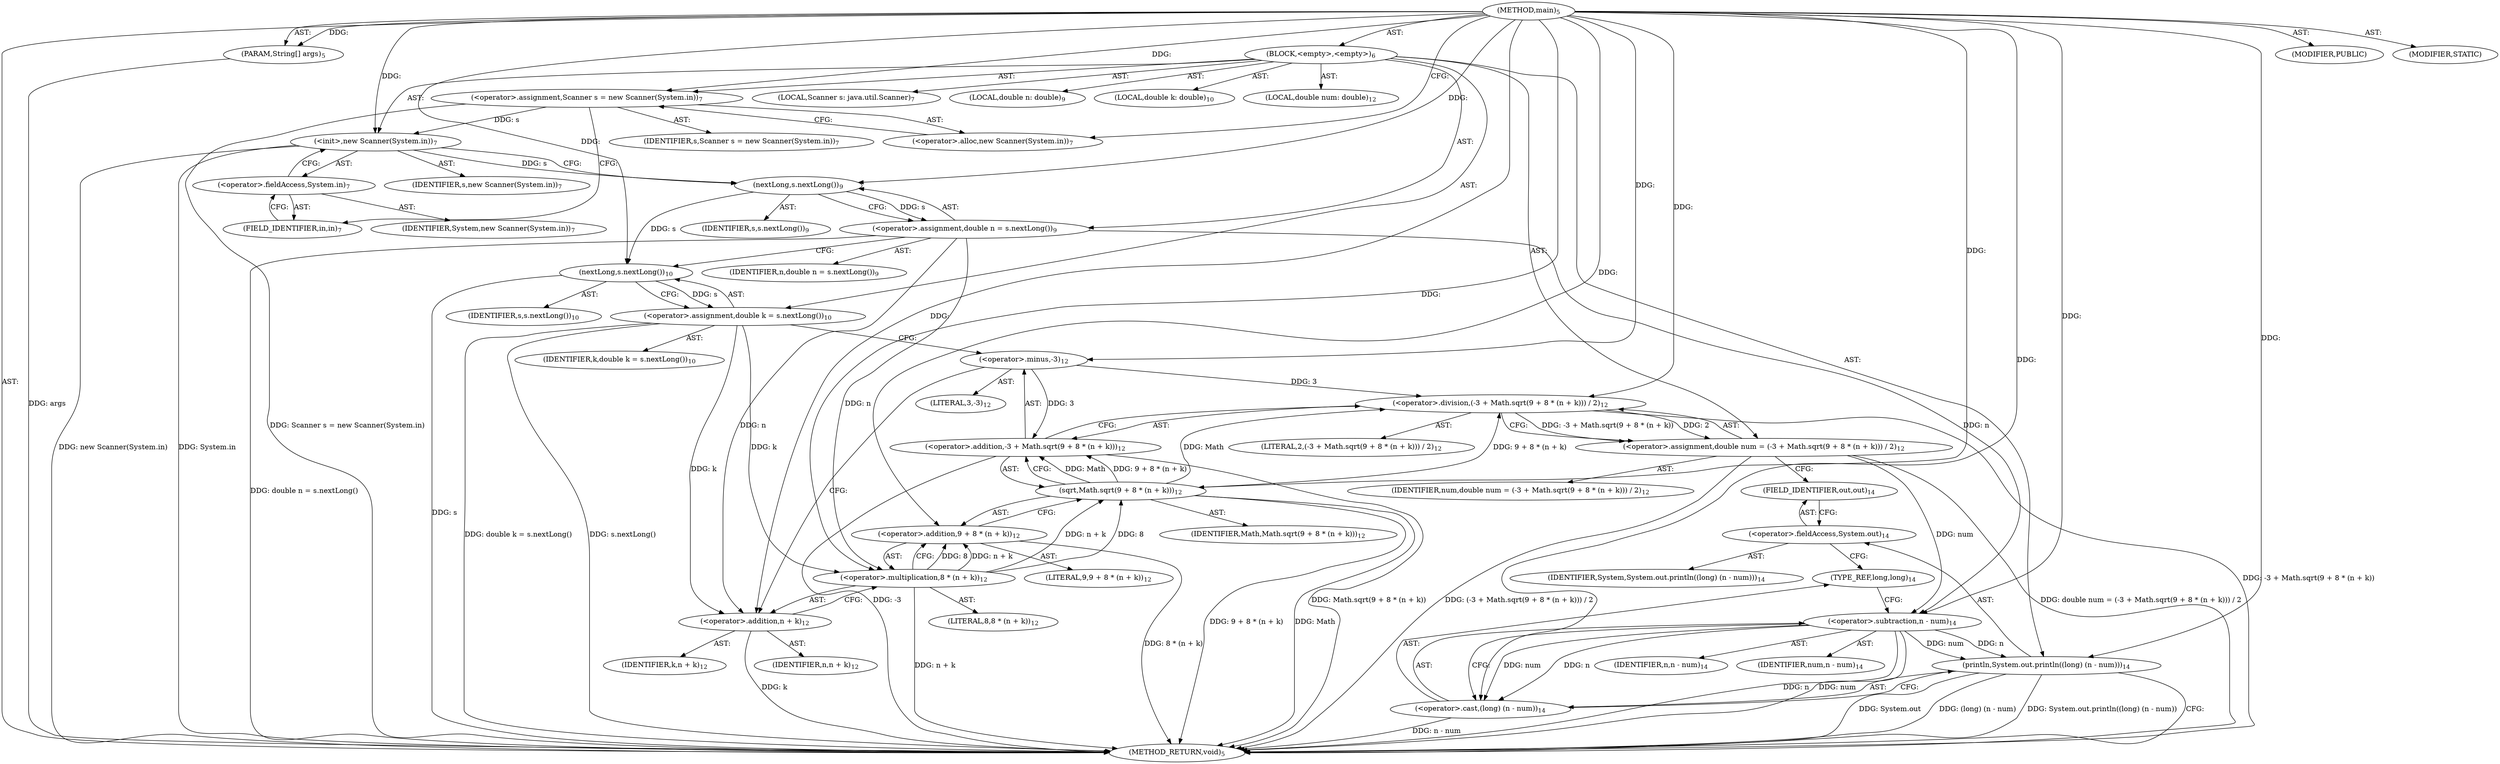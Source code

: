 digraph "main" {  
"19" [label = <(METHOD,main)<SUB>5</SUB>> ]
"20" [label = <(PARAM,String[] args)<SUB>5</SUB>> ]
"21" [label = <(BLOCK,&lt;empty&gt;,&lt;empty&gt;)<SUB>6</SUB>> ]
"4" [label = <(LOCAL,Scanner s: java.util.Scanner)<SUB>7</SUB>> ]
"22" [label = <(&lt;operator&gt;.assignment,Scanner s = new Scanner(System.in))<SUB>7</SUB>> ]
"23" [label = <(IDENTIFIER,s,Scanner s = new Scanner(System.in))<SUB>7</SUB>> ]
"24" [label = <(&lt;operator&gt;.alloc,new Scanner(System.in))<SUB>7</SUB>> ]
"25" [label = <(&lt;init&gt;,new Scanner(System.in))<SUB>7</SUB>> ]
"3" [label = <(IDENTIFIER,s,new Scanner(System.in))<SUB>7</SUB>> ]
"26" [label = <(&lt;operator&gt;.fieldAccess,System.in)<SUB>7</SUB>> ]
"27" [label = <(IDENTIFIER,System,new Scanner(System.in))<SUB>7</SUB>> ]
"28" [label = <(FIELD_IDENTIFIER,in,in)<SUB>7</SUB>> ]
"29" [label = <(LOCAL,double n: double)<SUB>9</SUB>> ]
"30" [label = <(&lt;operator&gt;.assignment,double n = s.nextLong())<SUB>9</SUB>> ]
"31" [label = <(IDENTIFIER,n,double n = s.nextLong())<SUB>9</SUB>> ]
"32" [label = <(nextLong,s.nextLong())<SUB>9</SUB>> ]
"33" [label = <(IDENTIFIER,s,s.nextLong())<SUB>9</SUB>> ]
"34" [label = <(LOCAL,double k: double)<SUB>10</SUB>> ]
"35" [label = <(&lt;operator&gt;.assignment,double k = s.nextLong())<SUB>10</SUB>> ]
"36" [label = <(IDENTIFIER,k,double k = s.nextLong())<SUB>10</SUB>> ]
"37" [label = <(nextLong,s.nextLong())<SUB>10</SUB>> ]
"38" [label = <(IDENTIFIER,s,s.nextLong())<SUB>10</SUB>> ]
"39" [label = <(LOCAL,double num: double)<SUB>12</SUB>> ]
"40" [label = <(&lt;operator&gt;.assignment,double num = (-3 + Math.sqrt(9 + 8 * (n + k))) / 2)<SUB>12</SUB>> ]
"41" [label = <(IDENTIFIER,num,double num = (-3 + Math.sqrt(9 + 8 * (n + k))) / 2)<SUB>12</SUB>> ]
"42" [label = <(&lt;operator&gt;.division,(-3 + Math.sqrt(9 + 8 * (n + k))) / 2)<SUB>12</SUB>> ]
"43" [label = <(&lt;operator&gt;.addition,-3 + Math.sqrt(9 + 8 * (n + k)))<SUB>12</SUB>> ]
"44" [label = <(&lt;operator&gt;.minus,-3)<SUB>12</SUB>> ]
"45" [label = <(LITERAL,3,-3)<SUB>12</SUB>> ]
"46" [label = <(sqrt,Math.sqrt(9 + 8 * (n + k)))<SUB>12</SUB>> ]
"47" [label = <(IDENTIFIER,Math,Math.sqrt(9 + 8 * (n + k)))<SUB>12</SUB>> ]
"48" [label = <(&lt;operator&gt;.addition,9 + 8 * (n + k))<SUB>12</SUB>> ]
"49" [label = <(LITERAL,9,9 + 8 * (n + k))<SUB>12</SUB>> ]
"50" [label = <(&lt;operator&gt;.multiplication,8 * (n + k))<SUB>12</SUB>> ]
"51" [label = <(LITERAL,8,8 * (n + k))<SUB>12</SUB>> ]
"52" [label = <(&lt;operator&gt;.addition,n + k)<SUB>12</SUB>> ]
"53" [label = <(IDENTIFIER,n,n + k)<SUB>12</SUB>> ]
"54" [label = <(IDENTIFIER,k,n + k)<SUB>12</SUB>> ]
"55" [label = <(LITERAL,2,(-3 + Math.sqrt(9 + 8 * (n + k))) / 2)<SUB>12</SUB>> ]
"56" [label = <(println,System.out.println((long) (n - num)))<SUB>14</SUB>> ]
"57" [label = <(&lt;operator&gt;.fieldAccess,System.out)<SUB>14</SUB>> ]
"58" [label = <(IDENTIFIER,System,System.out.println((long) (n - num)))<SUB>14</SUB>> ]
"59" [label = <(FIELD_IDENTIFIER,out,out)<SUB>14</SUB>> ]
"60" [label = <(&lt;operator&gt;.cast,(long) (n - num))<SUB>14</SUB>> ]
"61" [label = <(TYPE_REF,long,long)<SUB>14</SUB>> ]
"62" [label = <(&lt;operator&gt;.subtraction,n - num)<SUB>14</SUB>> ]
"63" [label = <(IDENTIFIER,n,n - num)<SUB>14</SUB>> ]
"64" [label = <(IDENTIFIER,num,n - num)<SUB>14</SUB>> ]
"65" [label = <(MODIFIER,PUBLIC)> ]
"66" [label = <(MODIFIER,STATIC)> ]
"67" [label = <(METHOD_RETURN,void)<SUB>5</SUB>> ]
  "19" -> "20"  [ label = "AST: "] 
  "19" -> "21"  [ label = "AST: "] 
  "19" -> "65"  [ label = "AST: "] 
  "19" -> "66"  [ label = "AST: "] 
  "19" -> "67"  [ label = "AST: "] 
  "21" -> "4"  [ label = "AST: "] 
  "21" -> "22"  [ label = "AST: "] 
  "21" -> "25"  [ label = "AST: "] 
  "21" -> "29"  [ label = "AST: "] 
  "21" -> "30"  [ label = "AST: "] 
  "21" -> "34"  [ label = "AST: "] 
  "21" -> "35"  [ label = "AST: "] 
  "21" -> "39"  [ label = "AST: "] 
  "21" -> "40"  [ label = "AST: "] 
  "21" -> "56"  [ label = "AST: "] 
  "22" -> "23"  [ label = "AST: "] 
  "22" -> "24"  [ label = "AST: "] 
  "25" -> "3"  [ label = "AST: "] 
  "25" -> "26"  [ label = "AST: "] 
  "26" -> "27"  [ label = "AST: "] 
  "26" -> "28"  [ label = "AST: "] 
  "30" -> "31"  [ label = "AST: "] 
  "30" -> "32"  [ label = "AST: "] 
  "32" -> "33"  [ label = "AST: "] 
  "35" -> "36"  [ label = "AST: "] 
  "35" -> "37"  [ label = "AST: "] 
  "37" -> "38"  [ label = "AST: "] 
  "40" -> "41"  [ label = "AST: "] 
  "40" -> "42"  [ label = "AST: "] 
  "42" -> "43"  [ label = "AST: "] 
  "42" -> "55"  [ label = "AST: "] 
  "43" -> "44"  [ label = "AST: "] 
  "43" -> "46"  [ label = "AST: "] 
  "44" -> "45"  [ label = "AST: "] 
  "46" -> "47"  [ label = "AST: "] 
  "46" -> "48"  [ label = "AST: "] 
  "48" -> "49"  [ label = "AST: "] 
  "48" -> "50"  [ label = "AST: "] 
  "50" -> "51"  [ label = "AST: "] 
  "50" -> "52"  [ label = "AST: "] 
  "52" -> "53"  [ label = "AST: "] 
  "52" -> "54"  [ label = "AST: "] 
  "56" -> "57"  [ label = "AST: "] 
  "56" -> "60"  [ label = "AST: "] 
  "57" -> "58"  [ label = "AST: "] 
  "57" -> "59"  [ label = "AST: "] 
  "60" -> "61"  [ label = "AST: "] 
  "60" -> "62"  [ label = "AST: "] 
  "62" -> "63"  [ label = "AST: "] 
  "62" -> "64"  [ label = "AST: "] 
  "22" -> "28"  [ label = "CFG: "] 
  "25" -> "32"  [ label = "CFG: "] 
  "30" -> "37"  [ label = "CFG: "] 
  "35" -> "44"  [ label = "CFG: "] 
  "40" -> "59"  [ label = "CFG: "] 
  "56" -> "67"  [ label = "CFG: "] 
  "24" -> "22"  [ label = "CFG: "] 
  "26" -> "25"  [ label = "CFG: "] 
  "32" -> "30"  [ label = "CFG: "] 
  "37" -> "35"  [ label = "CFG: "] 
  "42" -> "40"  [ label = "CFG: "] 
  "57" -> "61"  [ label = "CFG: "] 
  "60" -> "56"  [ label = "CFG: "] 
  "28" -> "26"  [ label = "CFG: "] 
  "43" -> "42"  [ label = "CFG: "] 
  "59" -> "57"  [ label = "CFG: "] 
  "61" -> "62"  [ label = "CFG: "] 
  "62" -> "60"  [ label = "CFG: "] 
  "44" -> "52"  [ label = "CFG: "] 
  "46" -> "43"  [ label = "CFG: "] 
  "48" -> "46"  [ label = "CFG: "] 
  "50" -> "48"  [ label = "CFG: "] 
  "52" -> "50"  [ label = "CFG: "] 
  "19" -> "24"  [ label = "CFG: "] 
  "20" -> "67"  [ label = "DDG: args"] 
  "22" -> "67"  [ label = "DDG: Scanner s = new Scanner(System.in)"] 
  "25" -> "67"  [ label = "DDG: System.in"] 
  "25" -> "67"  [ label = "DDG: new Scanner(System.in)"] 
  "30" -> "67"  [ label = "DDG: double n = s.nextLong()"] 
  "37" -> "67"  [ label = "DDG: s"] 
  "35" -> "67"  [ label = "DDG: s.nextLong()"] 
  "35" -> "67"  [ label = "DDG: double k = s.nextLong()"] 
  "43" -> "67"  [ label = "DDG: -3"] 
  "52" -> "67"  [ label = "DDG: k"] 
  "50" -> "67"  [ label = "DDG: n + k"] 
  "48" -> "67"  [ label = "DDG: 8 * (n + k)"] 
  "46" -> "67"  [ label = "DDG: 9 + 8 * (n + k)"] 
  "43" -> "67"  [ label = "DDG: Math.sqrt(9 + 8 * (n + k))"] 
  "42" -> "67"  [ label = "DDG: -3 + Math.sqrt(9 + 8 * (n + k))"] 
  "40" -> "67"  [ label = "DDG: (-3 + Math.sqrt(9 + 8 * (n + k))) / 2"] 
  "40" -> "67"  [ label = "DDG: double num = (-3 + Math.sqrt(9 + 8 * (n + k))) / 2"] 
  "56" -> "67"  [ label = "DDG: System.out"] 
  "62" -> "67"  [ label = "DDG: n"] 
  "62" -> "67"  [ label = "DDG: num"] 
  "60" -> "67"  [ label = "DDG: n - num"] 
  "56" -> "67"  [ label = "DDG: (long) (n - num)"] 
  "56" -> "67"  [ label = "DDG: System.out.println((long) (n - num))"] 
  "46" -> "67"  [ label = "DDG: Math"] 
  "19" -> "20"  [ label = "DDG: "] 
  "19" -> "22"  [ label = "DDG: "] 
  "32" -> "30"  [ label = "DDG: s"] 
  "37" -> "35"  [ label = "DDG: s"] 
  "42" -> "40"  [ label = "DDG: -3 + Math.sqrt(9 + 8 * (n + k))"] 
  "42" -> "40"  [ label = "DDG: 2"] 
  "22" -> "25"  [ label = "DDG: s"] 
  "19" -> "25"  [ label = "DDG: "] 
  "19" -> "56"  [ label = "DDG: "] 
  "62" -> "56"  [ label = "DDG: n"] 
  "62" -> "56"  [ label = "DDG: num"] 
  "25" -> "32"  [ label = "DDG: s"] 
  "19" -> "32"  [ label = "DDG: "] 
  "32" -> "37"  [ label = "DDG: s"] 
  "19" -> "37"  [ label = "DDG: "] 
  "44" -> "42"  [ label = "DDG: 3"] 
  "46" -> "42"  [ label = "DDG: Math"] 
  "46" -> "42"  [ label = "DDG: 9 + 8 * (n + k)"] 
  "19" -> "42"  [ label = "DDG: "] 
  "19" -> "60"  [ label = "DDG: "] 
  "62" -> "60"  [ label = "DDG: n"] 
  "62" -> "60"  [ label = "DDG: num"] 
  "44" -> "43"  [ label = "DDG: 3"] 
  "46" -> "43"  [ label = "DDG: Math"] 
  "46" -> "43"  [ label = "DDG: 9 + 8 * (n + k)"] 
  "19" -> "62"  [ label = "DDG: "] 
  "30" -> "62"  [ label = "DDG: n"] 
  "40" -> "62"  [ label = "DDG: num"] 
  "19" -> "44"  [ label = "DDG: "] 
  "19" -> "46"  [ label = "DDG: "] 
  "50" -> "46"  [ label = "DDG: 8"] 
  "50" -> "46"  [ label = "DDG: n + k"] 
  "19" -> "48"  [ label = "DDG: "] 
  "50" -> "48"  [ label = "DDG: 8"] 
  "50" -> "48"  [ label = "DDG: n + k"] 
  "19" -> "50"  [ label = "DDG: "] 
  "30" -> "50"  [ label = "DDG: n"] 
  "35" -> "50"  [ label = "DDG: k"] 
  "30" -> "52"  [ label = "DDG: n"] 
  "19" -> "52"  [ label = "DDG: "] 
  "35" -> "52"  [ label = "DDG: k"] 
}
